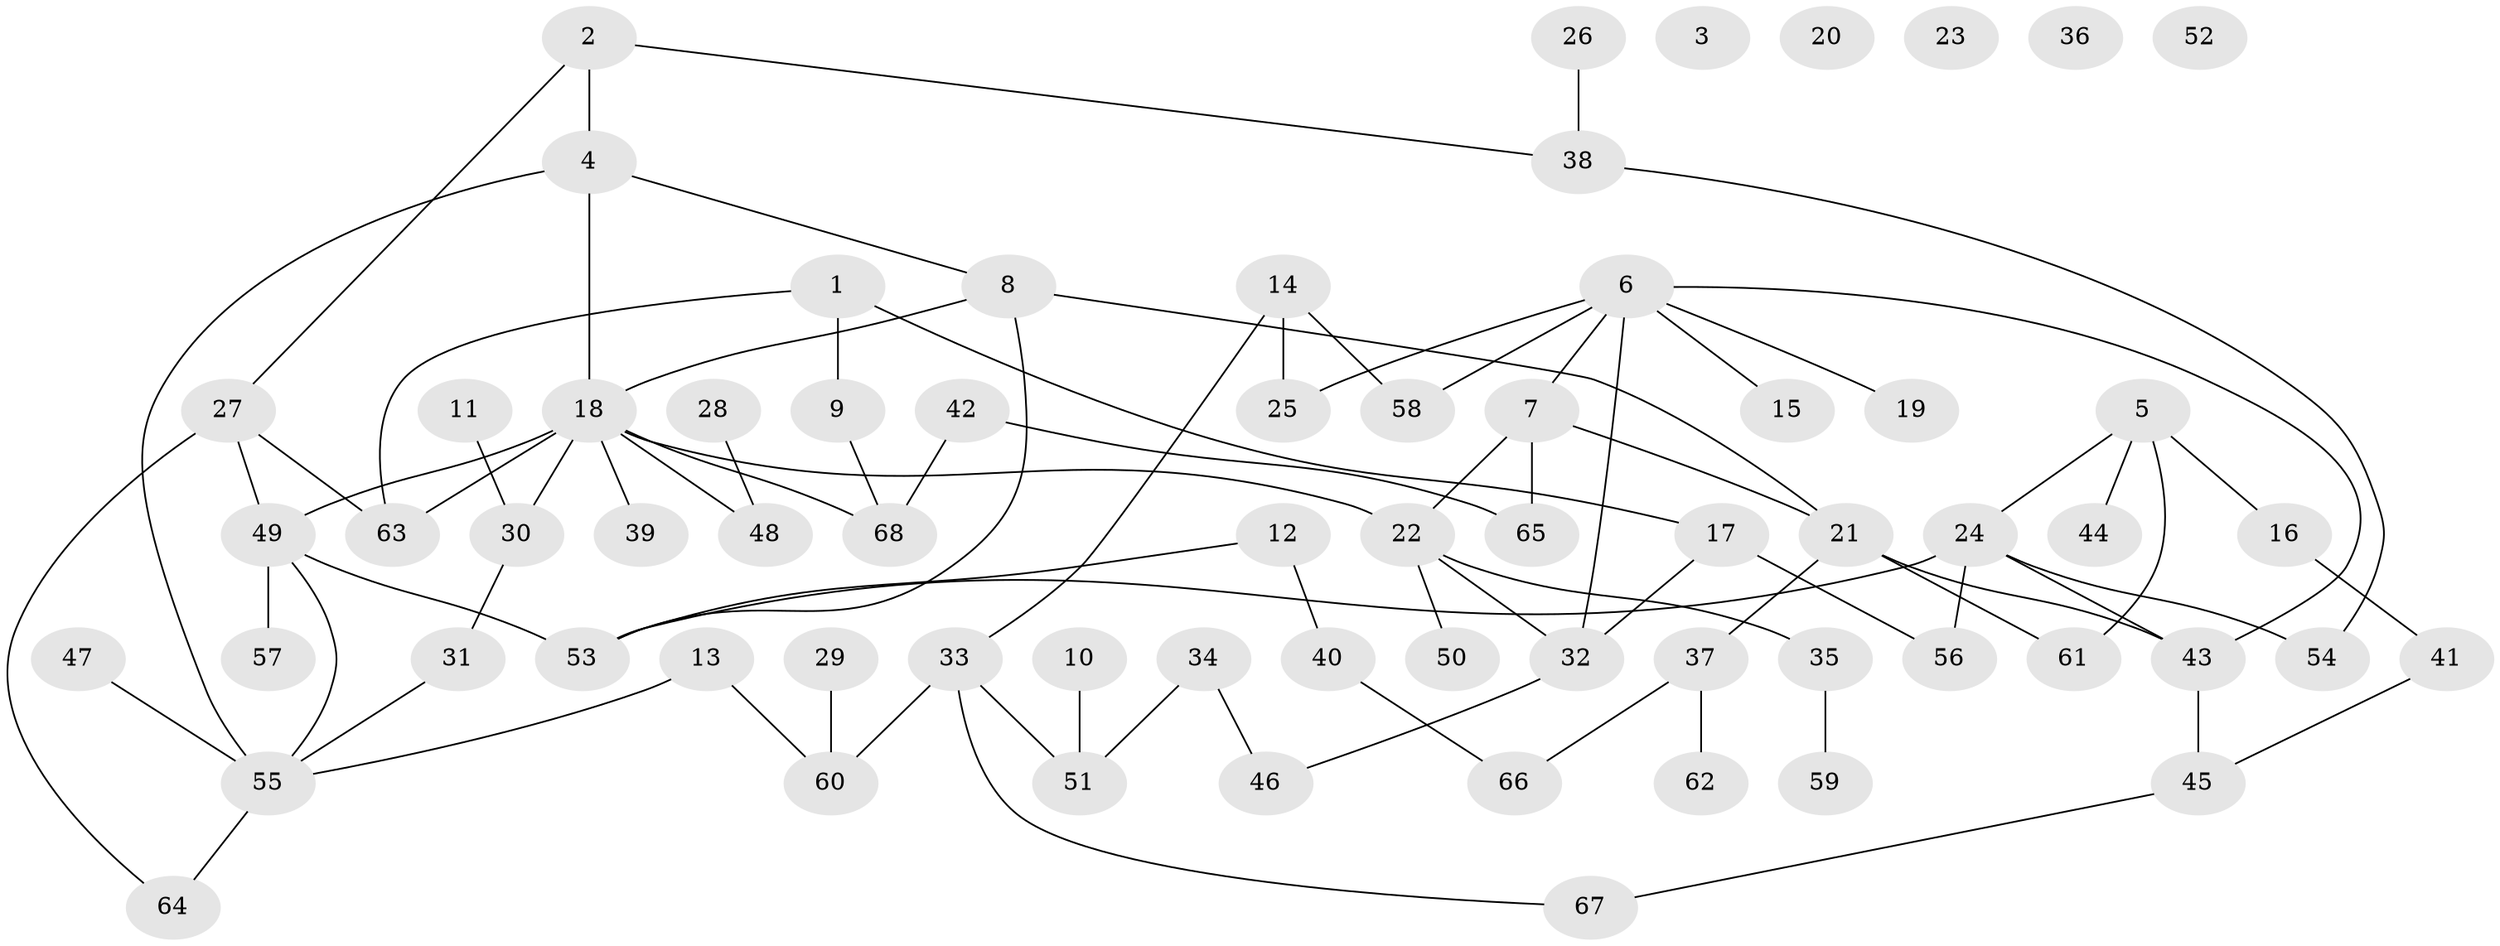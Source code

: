 // Generated by graph-tools (version 1.1) at 2025/33/03/09/25 02:33:32]
// undirected, 68 vertices, 85 edges
graph export_dot {
graph [start="1"]
  node [color=gray90,style=filled];
  1;
  2;
  3;
  4;
  5;
  6;
  7;
  8;
  9;
  10;
  11;
  12;
  13;
  14;
  15;
  16;
  17;
  18;
  19;
  20;
  21;
  22;
  23;
  24;
  25;
  26;
  27;
  28;
  29;
  30;
  31;
  32;
  33;
  34;
  35;
  36;
  37;
  38;
  39;
  40;
  41;
  42;
  43;
  44;
  45;
  46;
  47;
  48;
  49;
  50;
  51;
  52;
  53;
  54;
  55;
  56;
  57;
  58;
  59;
  60;
  61;
  62;
  63;
  64;
  65;
  66;
  67;
  68;
  1 -- 9;
  1 -- 17;
  1 -- 63;
  2 -- 4;
  2 -- 27;
  2 -- 38;
  4 -- 8;
  4 -- 18;
  4 -- 55;
  5 -- 16;
  5 -- 24;
  5 -- 44;
  5 -- 61;
  6 -- 7;
  6 -- 15;
  6 -- 19;
  6 -- 25;
  6 -- 32;
  6 -- 43;
  6 -- 58;
  7 -- 21;
  7 -- 22;
  7 -- 65;
  8 -- 18;
  8 -- 21;
  8 -- 53;
  9 -- 68;
  10 -- 51;
  11 -- 30;
  12 -- 40;
  12 -- 53;
  13 -- 55;
  13 -- 60;
  14 -- 25;
  14 -- 33;
  14 -- 58;
  16 -- 41;
  17 -- 32;
  17 -- 56;
  18 -- 22;
  18 -- 30;
  18 -- 39;
  18 -- 48;
  18 -- 49;
  18 -- 63;
  18 -- 68;
  21 -- 37;
  21 -- 43;
  21 -- 61;
  22 -- 32;
  22 -- 35;
  22 -- 50;
  24 -- 43;
  24 -- 53;
  24 -- 54;
  24 -- 56;
  26 -- 38;
  27 -- 49;
  27 -- 63;
  27 -- 64;
  28 -- 48;
  29 -- 60;
  30 -- 31;
  31 -- 55;
  32 -- 46;
  33 -- 51;
  33 -- 60;
  33 -- 67;
  34 -- 46;
  34 -- 51;
  35 -- 59;
  37 -- 62;
  37 -- 66;
  38 -- 54;
  40 -- 66;
  41 -- 45;
  42 -- 65;
  42 -- 68;
  43 -- 45;
  45 -- 67;
  47 -- 55;
  49 -- 53;
  49 -- 55;
  49 -- 57;
  55 -- 64;
}
